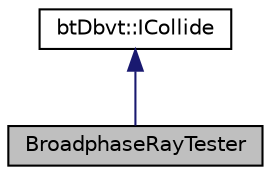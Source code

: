 digraph "BroadphaseRayTester"
{
  edge [fontname="Helvetica",fontsize="10",labelfontname="Helvetica",labelfontsize="10"];
  node [fontname="Helvetica",fontsize="10",shape=record];
  Node1 [label="BroadphaseRayTester",height=0.2,width=0.4,color="black", fillcolor="grey75", style="filled", fontcolor="black"];
  Node2 -> Node1 [dir="back",color="midnightblue",fontsize="10",style="solid",fontname="Helvetica"];
  Node2 [label="btDbvt::ICollide",height=0.2,width=0.4,color="black", fillcolor="white", style="filled",URL="$structbt_dbvt_1_1_i_collide.html"];
}
